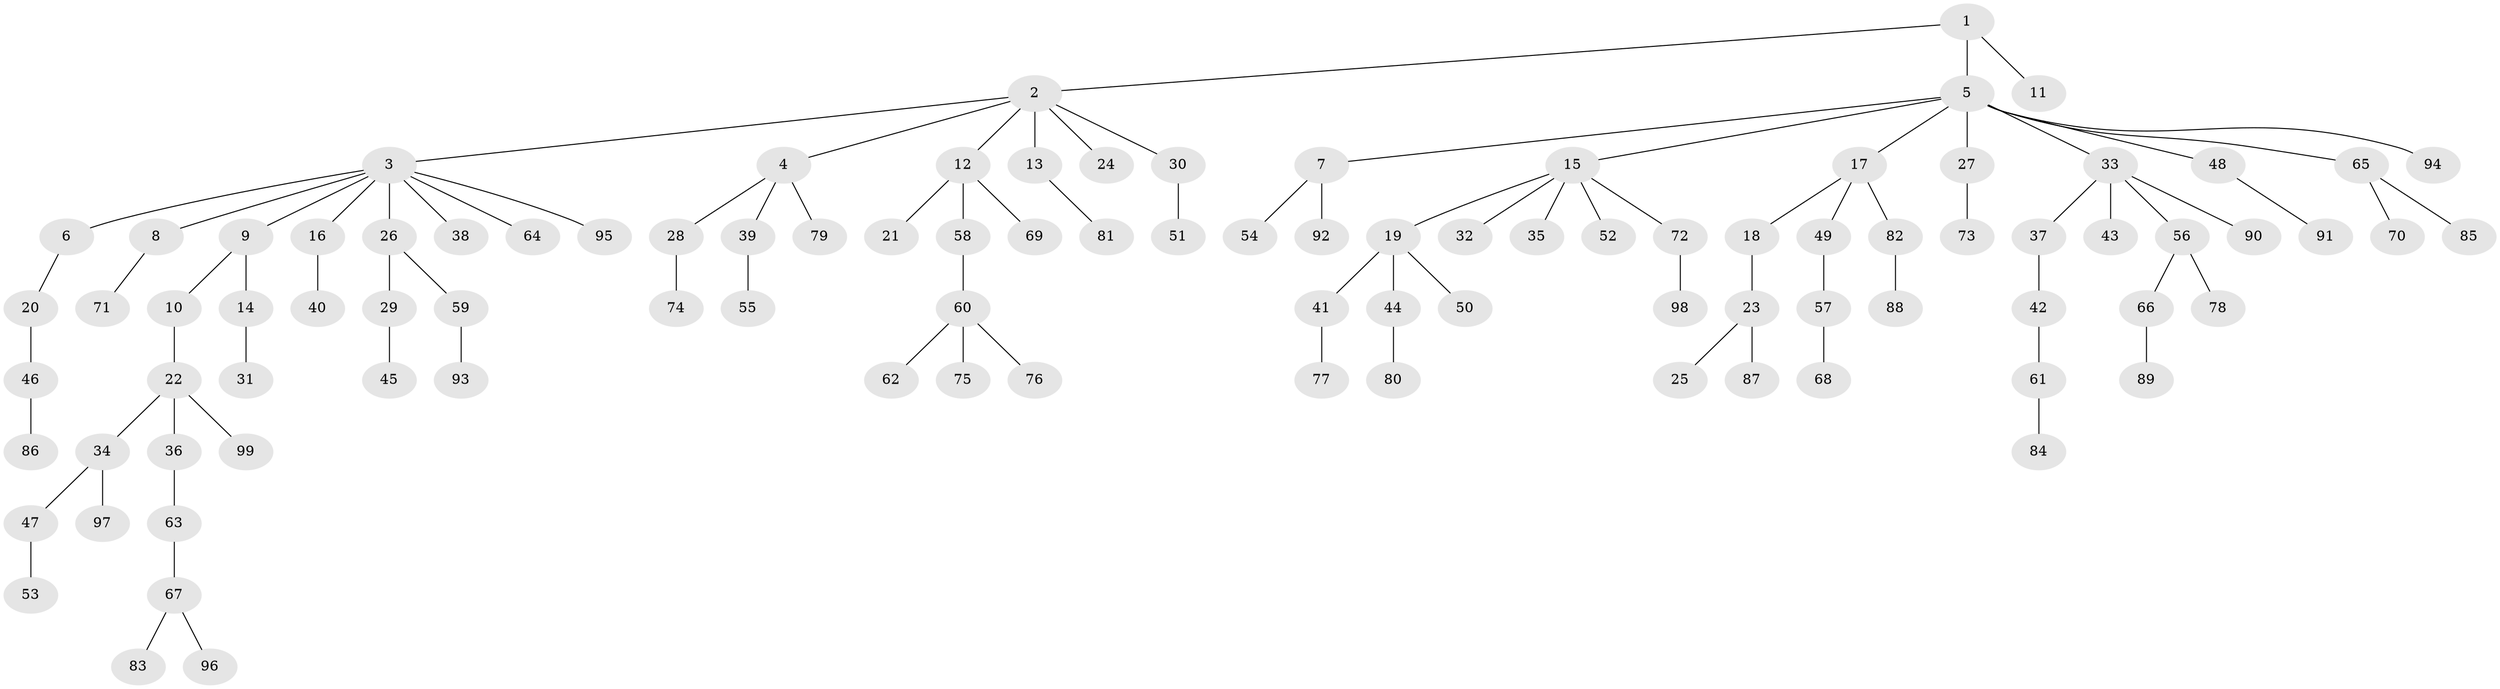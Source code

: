 // Generated by graph-tools (version 1.1) at 2025/37/03/09/25 02:37:01]
// undirected, 99 vertices, 98 edges
graph export_dot {
graph [start="1"]
  node [color=gray90,style=filled];
  1;
  2;
  3;
  4;
  5;
  6;
  7;
  8;
  9;
  10;
  11;
  12;
  13;
  14;
  15;
  16;
  17;
  18;
  19;
  20;
  21;
  22;
  23;
  24;
  25;
  26;
  27;
  28;
  29;
  30;
  31;
  32;
  33;
  34;
  35;
  36;
  37;
  38;
  39;
  40;
  41;
  42;
  43;
  44;
  45;
  46;
  47;
  48;
  49;
  50;
  51;
  52;
  53;
  54;
  55;
  56;
  57;
  58;
  59;
  60;
  61;
  62;
  63;
  64;
  65;
  66;
  67;
  68;
  69;
  70;
  71;
  72;
  73;
  74;
  75;
  76;
  77;
  78;
  79;
  80;
  81;
  82;
  83;
  84;
  85;
  86;
  87;
  88;
  89;
  90;
  91;
  92;
  93;
  94;
  95;
  96;
  97;
  98;
  99;
  1 -- 2;
  1 -- 5;
  1 -- 11;
  2 -- 3;
  2 -- 4;
  2 -- 12;
  2 -- 13;
  2 -- 24;
  2 -- 30;
  3 -- 6;
  3 -- 8;
  3 -- 9;
  3 -- 16;
  3 -- 26;
  3 -- 38;
  3 -- 64;
  3 -- 95;
  4 -- 28;
  4 -- 39;
  4 -- 79;
  5 -- 7;
  5 -- 15;
  5 -- 17;
  5 -- 27;
  5 -- 33;
  5 -- 48;
  5 -- 65;
  5 -- 94;
  6 -- 20;
  7 -- 54;
  7 -- 92;
  8 -- 71;
  9 -- 10;
  9 -- 14;
  10 -- 22;
  12 -- 21;
  12 -- 58;
  12 -- 69;
  13 -- 81;
  14 -- 31;
  15 -- 19;
  15 -- 32;
  15 -- 35;
  15 -- 52;
  15 -- 72;
  16 -- 40;
  17 -- 18;
  17 -- 49;
  17 -- 82;
  18 -- 23;
  19 -- 41;
  19 -- 44;
  19 -- 50;
  20 -- 46;
  22 -- 34;
  22 -- 36;
  22 -- 99;
  23 -- 25;
  23 -- 87;
  26 -- 29;
  26 -- 59;
  27 -- 73;
  28 -- 74;
  29 -- 45;
  30 -- 51;
  33 -- 37;
  33 -- 43;
  33 -- 56;
  33 -- 90;
  34 -- 47;
  34 -- 97;
  36 -- 63;
  37 -- 42;
  39 -- 55;
  41 -- 77;
  42 -- 61;
  44 -- 80;
  46 -- 86;
  47 -- 53;
  48 -- 91;
  49 -- 57;
  56 -- 66;
  56 -- 78;
  57 -- 68;
  58 -- 60;
  59 -- 93;
  60 -- 62;
  60 -- 75;
  60 -- 76;
  61 -- 84;
  63 -- 67;
  65 -- 70;
  65 -- 85;
  66 -- 89;
  67 -- 83;
  67 -- 96;
  72 -- 98;
  82 -- 88;
}
